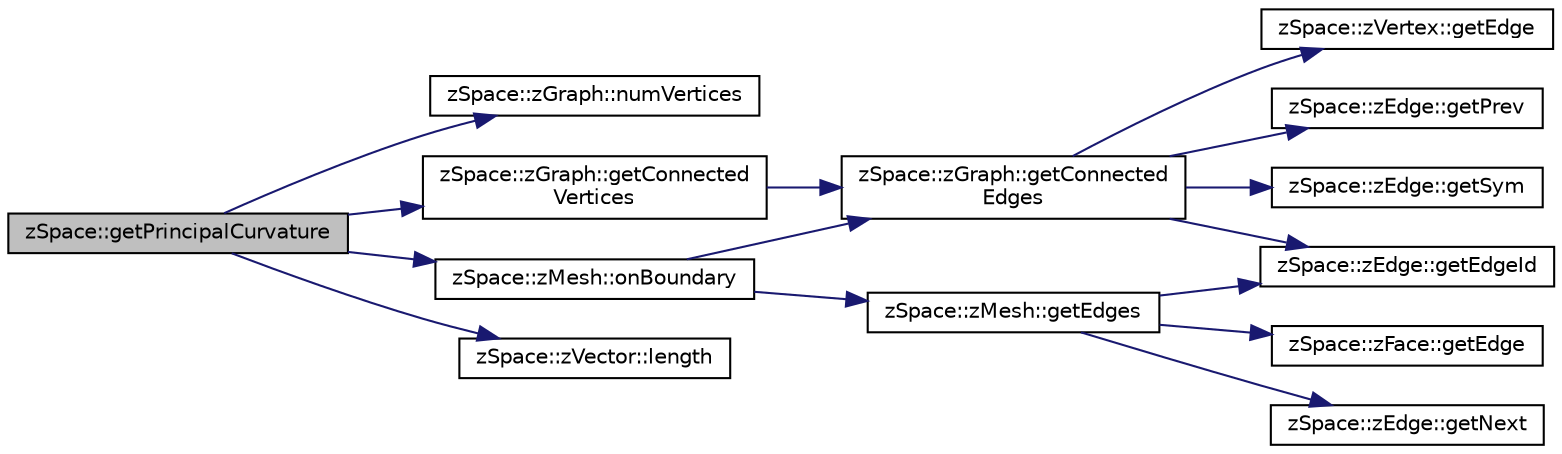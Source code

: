 digraph "zSpace::getPrincipalCurvature"
{
  edge [fontname="Helvetica",fontsize="10",labelfontname="Helvetica",labelfontsize="10"];
  node [fontname="Helvetica",fontsize="10",shape=record];
  rankdir="LR";
  Node75 [label="zSpace::getPrincipalCurvature",height=0.2,width=0.4,color="black", fillcolor="grey75", style="filled", fontcolor="black"];
  Node75 -> Node76 [color="midnightblue",fontsize="10",style="solid",fontname="Helvetica"];
  Node76 [label="zSpace::zGraph::numVertices",height=0.2,width=0.4,color="black", fillcolor="white", style="filled",URL="$classz_space_1_1z_graph.html#a32a9a23b93c41033485543e0768e7f6a",tooltip="This method returns the number of vertices in the graph or mesh. "];
  Node75 -> Node77 [color="midnightblue",fontsize="10",style="solid",fontname="Helvetica"];
  Node77 [label="zSpace::zMesh::onBoundary",height=0.2,width=0.4,color="black", fillcolor="white", style="filled",URL="$classz_space_1_1z_mesh.html#aca5218f8a8b5c5f1cde25440d08c57d6",tooltip="This method determines if input zVertex or zEdge or zFace is on the boundary. "];
  Node77 -> Node78 [color="midnightblue",fontsize="10",style="solid",fontname="Helvetica"];
  Node78 [label="zSpace::zGraph::getConnected\lEdges",height=0.2,width=0.4,color="black", fillcolor="white", style="filled",URL="$classz_space_1_1z_graph.html#ab623e9a3bfc70e1f140b911cb0645bd2",tooltip="This method gets the edges connected to input zVertex or zEdge. "];
  Node78 -> Node79 [color="midnightblue",fontsize="10",style="solid",fontname="Helvetica"];
  Node79 [label="zSpace::zVertex::getEdge",height=0.2,width=0.4,color="black", fillcolor="white", style="filled",URL="$classz_space_1_1z_vertex.html#a7d187864963f642666b8c3bcfecee6e9",tooltip="This method returns the associated edge of current zVertex. "];
  Node78 -> Node80 [color="midnightblue",fontsize="10",style="solid",fontname="Helvetica"];
  Node80 [label="zSpace::zEdge::getEdgeId",height=0.2,width=0.4,color="black", fillcolor="white", style="filled",URL="$classz_space_1_1z_edge.html#acd6947ccba055fa6c31d6d386fe68e12",tooltip="This method returns the edgeId of current zEdge. "];
  Node78 -> Node81 [color="midnightblue",fontsize="10",style="solid",fontname="Helvetica"];
  Node81 [label="zSpace::zEdge::getPrev",height=0.2,width=0.4,color="black", fillcolor="white", style="filled",URL="$classz_space_1_1z_edge.html#a01d9d153f7c5ec381474e815384f7d30",tooltip="This method returns the previous edge of current zEdge. "];
  Node78 -> Node82 [color="midnightblue",fontsize="10",style="solid",fontname="Helvetica"];
  Node82 [label="zSpace::zEdge::getSym",height=0.2,width=0.4,color="black", fillcolor="white", style="filled",URL="$classz_space_1_1z_edge.html#a461679ac74cc371ad32e94092848f536",tooltip="This method returns the symmetry edge of current zEdge. "];
  Node77 -> Node83 [color="midnightblue",fontsize="10",style="solid",fontname="Helvetica"];
  Node83 [label="zSpace::zMesh::getEdges",height=0.2,width=0.4,color="black", fillcolor="white", style="filled",URL="$classz_space_1_1z_mesh.html#aa705d823873a948a1b62723f24a921b2",tooltip="This method gets the edges of a zFace. "];
  Node83 -> Node84 [color="midnightblue",fontsize="10",style="solid",fontname="Helvetica"];
  Node84 [label="zSpace::zFace::getEdge",height=0.2,width=0.4,color="black", fillcolor="white", style="filled",URL="$classz_space_1_1z_face.html#a69a14a515b179226aad1cbc3d7663163",tooltip="This method returns the associated edge of current zFace. "];
  Node83 -> Node80 [color="midnightblue",fontsize="10",style="solid",fontname="Helvetica"];
  Node83 -> Node85 [color="midnightblue",fontsize="10",style="solid",fontname="Helvetica"];
  Node85 [label="zSpace::zEdge::getNext",height=0.2,width=0.4,color="black", fillcolor="white", style="filled",URL="$classz_space_1_1z_edge.html#a3bce594c06fc4450ce8af3c0b98e2ae3",tooltip="This method returns the next edge of current zEdge. "];
  Node75 -> Node86 [color="midnightblue",fontsize="10",style="solid",fontname="Helvetica"];
  Node86 [label="zSpace::zGraph::getConnected\lVertices",height=0.2,width=0.4,color="black", fillcolor="white", style="filled",URL="$classz_space_1_1z_graph.html#a75a017ecad7ec54a9fdc207b163a0972",tooltip="This method gets the vertices connected to input zVertex. "];
  Node86 -> Node78 [color="midnightblue",fontsize="10",style="solid",fontname="Helvetica"];
  Node75 -> Node87 [color="midnightblue",fontsize="10",style="solid",fontname="Helvetica"];
  Node87 [label="zSpace::zVector::length",height=0.2,width=0.4,color="black", fillcolor="white", style="filled",URL="$classz_space_1_1z_vector.html#aa3e1fd350f48b30428f95e716a4e3400",tooltip="This method returns the magnitude/length of the zVector. "];
}
